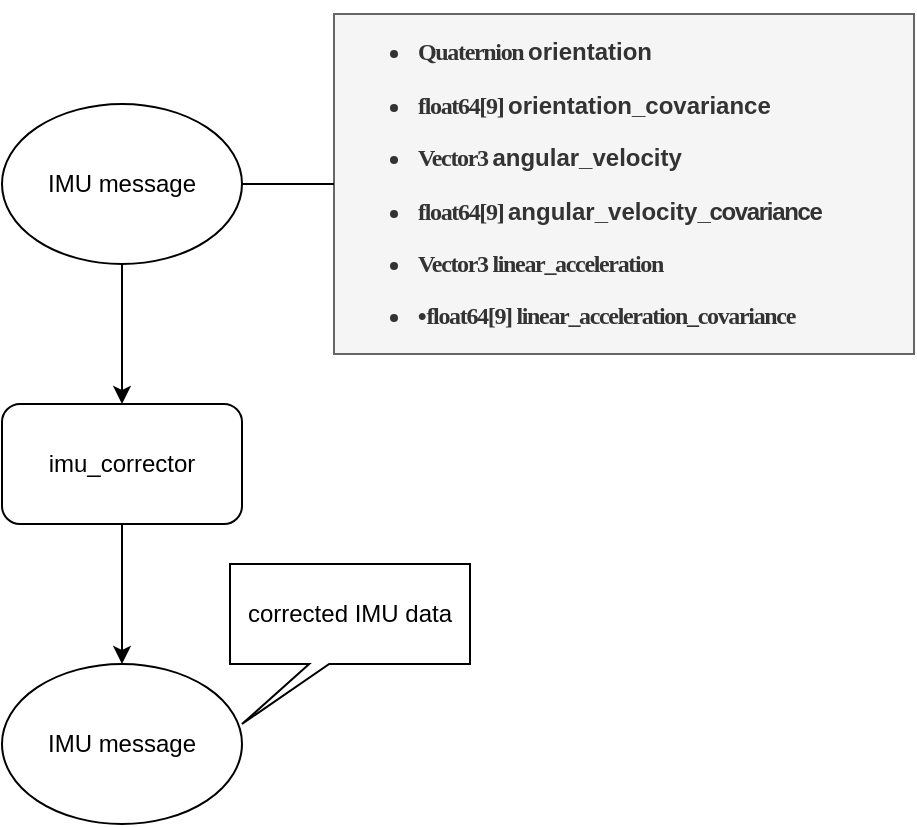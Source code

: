 <mxfile version="21.0.6" type="github">
  <diagram name="페이지-1" id="cLSUxK00jbgOXPonbLDi">
    <mxGraphModel dx="1175" dy="645" grid="0" gridSize="10" guides="1" tooltips="1" connect="1" arrows="1" fold="1" page="1" pageScale="1" pageWidth="827" pageHeight="1169" math="0" shadow="0">
      <root>
        <mxCell id="0" />
        <mxCell id="1" parent="0" />
        <mxCell id="ij9p2UhYs98pJs_ubAgS-3" value="imu_corrector" style="rounded=1;whiteSpace=wrap;html=1;" parent="1" vertex="1">
          <mxGeometry x="240" y="280" width="120" height="60" as="geometry" />
        </mxCell>
        <mxCell id="ij9p2UhYs98pJs_ubAgS-5" value="&lt;div style=&quot;&quot;&gt;&lt;h6&gt;&lt;ul style=&quot;font-size: 12px;&quot;&gt;&lt;li style=&quot;&quot;&gt;&lt;span style=&quot;font-family: &amp;quot;맑은 고딕&amp;quot;; letter-spacing: -0.5pt; background-color: initial;&quot;&gt;Quaternion&amp;nbsp;&lt;/span&gt;orientation&lt;/li&gt;&lt;/ul&gt;&lt;ul style=&quot;font-size: 12px;&quot;&gt;&lt;li style=&quot;&quot;&gt;&lt;span style=&quot;background-color: initial; font-family: &amp;quot;맑은 고딕&amp;quot;; letter-spacing: -0.5pt;&quot;&gt;float64[9]&amp;nbsp;&lt;/span&gt;orientation_covariance&lt;/li&gt;&lt;/ul&gt;&lt;ul style=&quot;font-size: 12px;&quot;&gt;&lt;li style=&quot;&quot;&gt;&lt;span style=&quot;background-color: initial; font-family: &amp;quot;맑은 고딕&amp;quot;; letter-spacing: -0.5pt;&quot;&gt;Vector3&amp;nbsp;&lt;/span&gt;angular_velocity&lt;/li&gt;&lt;/ul&gt;&lt;ul style=&quot;font-size: 12px;&quot;&gt;&lt;li style=&quot;&quot;&gt;&lt;span style=&quot;background-color: initial; font-family: &amp;quot;맑은 고딕&amp;quot;; letter-spacing: -0.5pt;&quot;&gt;float64[9]&amp;nbsp;&lt;/span&gt;angular_velocity&lt;span style=&quot;background-color: initial; letter-spacing: -0.5pt;&quot;&gt;_covariance&lt;/span&gt;&lt;/li&gt;&lt;/ul&gt;&lt;ul style=&quot;font-size: 12px;&quot;&gt;&lt;li style=&quot;&quot;&gt;&lt;span style=&quot;font-family: &amp;quot;맑은 고딕&amp;quot;; letter-spacing: -0.5pt;&quot;&gt;V&lt;/span&gt;&lt;span style=&quot;font-family: &amp;quot;맑은 고딕&amp;quot;; letter-spacing: -0.5pt;&quot;&gt;ector3 &lt;/span&gt;&lt;span style=&quot;font-family: &amp;quot;맑은 고딕&amp;quot;; letter-spacing: -0.5pt;&quot;&gt;linear_acceleration&lt;/span&gt;&lt;/li&gt;&lt;/ul&gt;&lt;ul style=&quot;font-size: 12px;&quot;&gt;&lt;li style=&quot;&quot;&gt;&lt;span style=&quot;&quot;&gt;&lt;span&gt;•&lt;/span&gt;&lt;/span&gt;&lt;span style=&quot;font-family: &amp;quot;맑은 고딕&amp;quot;; letter-spacing: -0.5pt;&quot;&gt;float64[9]&lt;/span&gt;&lt;span style=&quot;font-family: &amp;quot;맑은 고딕&amp;quot;; letter-spacing: -0.5pt;&quot;&gt; &lt;/span&gt;&lt;span style=&quot;font-family: &amp;quot;맑은 고딕&amp;quot;; letter-spacing: -0.5pt;&quot;&gt;linear_acceleration_covarianc&lt;/span&gt;&lt;span style=&quot;font-family: &amp;quot;맑은 고딕&amp;quot;; letter-spacing: -0.5pt;&quot;&gt;e&lt;br&gt;&lt;/span&gt;&lt;/li&gt;&lt;/ul&gt;&lt;/h6&gt;&lt;/div&gt;" style="text;html=1;strokeColor=#666666;fillColor=#f5f5f5;align=left;verticalAlign=middle;whiteSpace=wrap;rounded=0;fontColor=#333333;" parent="1" vertex="1">
          <mxGeometry x="406" y="85" width="290" height="170" as="geometry" />
        </mxCell>
        <mxCell id="ij9p2UhYs98pJs_ubAgS-7" value="" style="endArrow=none;html=1;rounded=0;exitX=1;exitY=0.5;exitDx=0;exitDy=0;" parent="1" source="8KtS7qB_djtXKdhh4A2n-1" target="ij9p2UhYs98pJs_ubAgS-5" edge="1">
          <mxGeometry width="50" height="50" relative="1" as="geometry">
            <mxPoint x="360" y="190" as="sourcePoint" />
            <mxPoint x="456" y="280" as="targetPoint" />
          </mxGeometry>
        </mxCell>
        <mxCell id="ij9p2UhYs98pJs_ubAgS-8" value="" style="endArrow=classic;html=1;rounded=0;exitX=0.5;exitY=1;exitDx=0;exitDy=0;entryX=0.5;entryY=0;entryDx=0;entryDy=0;" parent="1" target="ij9p2UhYs98pJs_ubAgS-3" edge="1">
          <mxGeometry width="50" height="50" relative="1" as="geometry">
            <mxPoint x="300" y="210" as="sourcePoint" />
            <mxPoint x="456" y="280" as="targetPoint" />
          </mxGeometry>
        </mxCell>
        <mxCell id="ij9p2UhYs98pJs_ubAgS-10" value="" style="endArrow=classic;html=1;rounded=0;entryX=0.5;entryY=0;entryDx=0;entryDy=0;exitX=0.5;exitY=1;exitDx=0;exitDy=0;" parent="1" source="ij9p2UhYs98pJs_ubAgS-3" edge="1">
          <mxGeometry width="50" height="50" relative="1" as="geometry">
            <mxPoint x="300" y="350" as="sourcePoint" />
            <mxPoint x="300" y="410" as="targetPoint" />
          </mxGeometry>
        </mxCell>
        <mxCell id="8KtS7qB_djtXKdhh4A2n-1" value="IMU message" style="ellipse;whiteSpace=wrap;html=1;" vertex="1" parent="1">
          <mxGeometry x="240" y="130" width="120" height="80" as="geometry" />
        </mxCell>
        <mxCell id="8KtS7qB_djtXKdhh4A2n-2" value="IMU message" style="ellipse;whiteSpace=wrap;html=1;" vertex="1" parent="1">
          <mxGeometry x="240" y="410" width="120" height="80" as="geometry" />
        </mxCell>
        <mxCell id="8KtS7qB_djtXKdhh4A2n-3" value="corrected IMU data" style="shape=callout;whiteSpace=wrap;html=1;perimeter=calloutPerimeter;base=10;size=30;position=0.33;position2=0.05;" vertex="1" parent="1">
          <mxGeometry x="354" y="360" width="120" height="80" as="geometry" />
        </mxCell>
      </root>
    </mxGraphModel>
  </diagram>
</mxfile>
